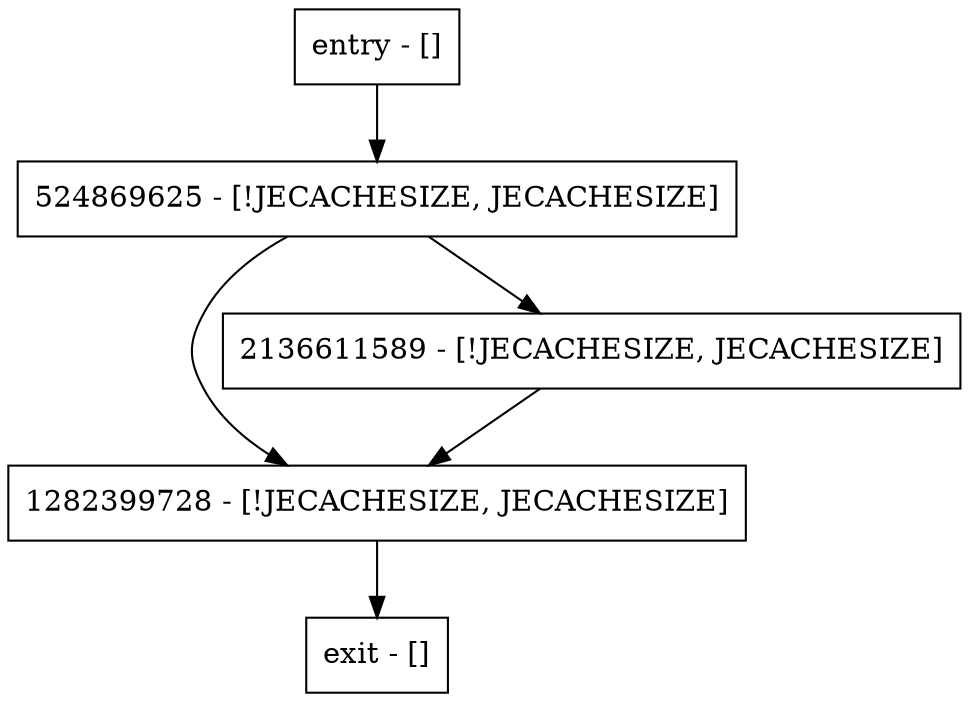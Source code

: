 digraph getMemorySizeIncludedByParent {
node [shape=record];
entry [label="entry - []"];
exit [label="exit - []"];
524869625 [label="524869625 - [!JECACHESIZE, JECACHESIZE]"];
1282399728 [label="1282399728 - [!JECACHESIZE, JECACHESIZE]"];
2136611589 [label="2136611589 - [!JECACHESIZE, JECACHESIZE]"];
entry;
exit;
entry -> 524869625;
524869625 -> 1282399728;
524869625 -> 2136611589;
1282399728 -> exit;
2136611589 -> 1282399728;
}
